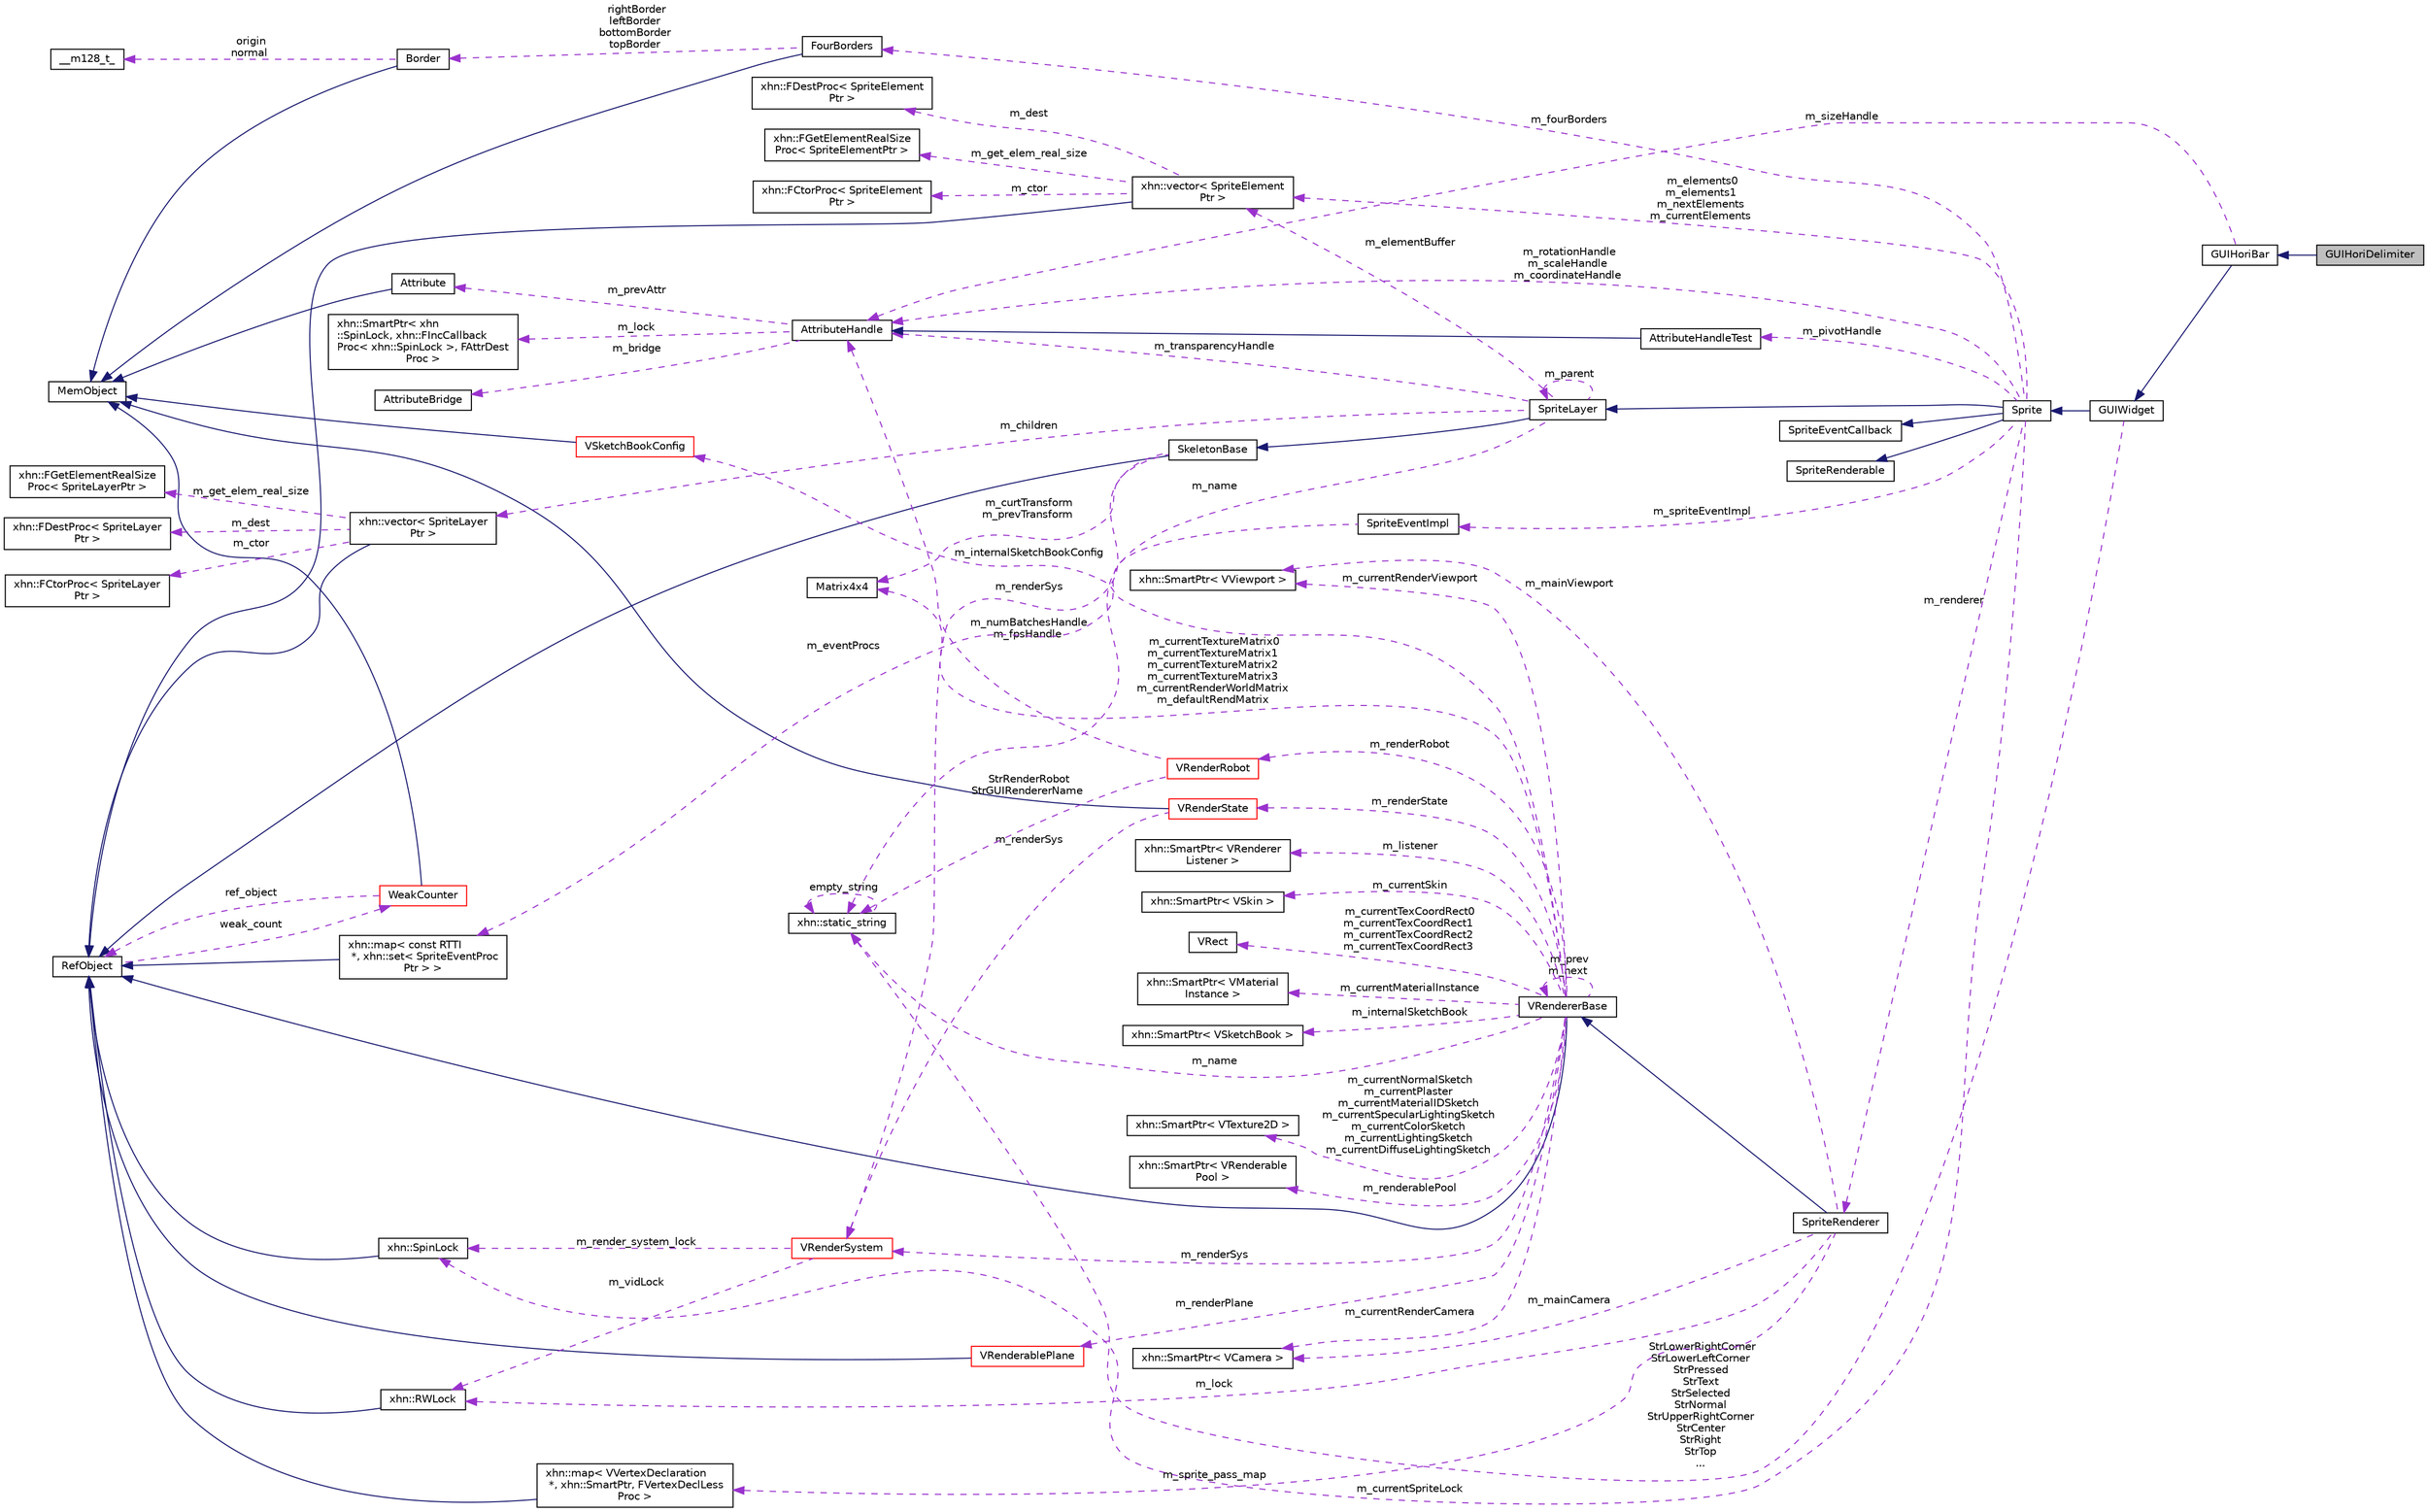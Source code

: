 digraph "GUIHoriDelimiter"
{
  edge [fontname="Helvetica",fontsize="10",labelfontname="Helvetica",labelfontsize="10"];
  node [fontname="Helvetica",fontsize="10",shape=record];
  rankdir="LR";
  Node1 [label="GUIHoriDelimiter",height=0.2,width=0.4,color="black", fillcolor="grey75", style="filled", fontcolor="black"];
  Node2 -> Node1 [dir="back",color="midnightblue",fontsize="10",style="solid",fontname="Helvetica"];
  Node2 [label="GUIHoriBar",height=0.2,width=0.4,color="black", fillcolor="white", style="filled",URL="$class_g_u_i_hori_bar.html"];
  Node3 -> Node2 [dir="back",color="midnightblue",fontsize="10",style="solid",fontname="Helvetica"];
  Node3 [label="GUIWidget",height=0.2,width=0.4,color="black", fillcolor="white", style="filled",URL="$class_g_u_i_widget.html"];
  Node4 -> Node3 [dir="back",color="midnightblue",fontsize="10",style="solid",fontname="Helvetica"];
  Node4 [label="Sprite",height=0.2,width=0.4,color="black", fillcolor="white", style="filled",URL="$class_sprite.html",tooltip="Sprite. "];
  Node5 -> Node4 [dir="back",color="midnightblue",fontsize="10",style="solid",fontname="Helvetica"];
  Node5 [label="SpriteLayer",height=0.2,width=0.4,color="black", fillcolor="white", style="filled",URL="$class_sprite_layer.html",tooltip="SpriteLayer. "];
  Node6 -> Node5 [dir="back",color="midnightblue",fontsize="10",style="solid",fontname="Helvetica"];
  Node6 [label="SkeletonBase",height=0.2,width=0.4,color="black", fillcolor="white", style="filled",URL="$class_skeleton_base.html"];
  Node7 -> Node6 [dir="back",color="midnightblue",fontsize="10",style="solid",fontname="Helvetica"];
  Node7 [label="RefObject",height=0.2,width=0.4,color="black", fillcolor="white", style="filled",URL="$class_ref_object.html"];
  Node8 -> Node7 [dir="back",color="darkorchid3",fontsize="10",style="dashed",label=" weak_count" ,fontname="Helvetica"];
  Node8 [label="WeakCounter",height=0.2,width=0.4,color="red", fillcolor="white", style="filled",URL="$class_weak_counter.html",tooltip="WeakCounter. "];
  Node9 -> Node8 [dir="back",color="midnightblue",fontsize="10",style="solid",fontname="Helvetica"];
  Node9 [label="MemObject",height=0.2,width=0.4,color="black", fillcolor="white", style="filled",URL="$class_mem_object.html"];
  Node7 -> Node8 [dir="back",color="darkorchid3",fontsize="10",style="dashed",label=" ref_object" ,fontname="Helvetica"];
  Node10 -> Node6 [dir="back",color="darkorchid3",fontsize="10",style="dashed",label=" m_renderSys" ,fontname="Helvetica"];
  Node10 [label="VRenderSystem",height=0.2,width=0.4,color="red", fillcolor="white", style="filled",URL="$class_v_render_system.html",tooltip="VRenderSystem 渲染系统 "];
  Node11 -> Node10 [dir="back",color="darkorchid3",fontsize="10",style="dashed",label=" m_vidLock" ,fontname="Helvetica"];
  Node11 [label="xhn::RWLock",height=0.2,width=0.4,color="black", fillcolor="white", style="filled",URL="$classxhn_1_1_r_w_lock.html",tooltip="RWLock. "];
  Node7 -> Node11 [dir="back",color="midnightblue",fontsize="10",style="solid",fontname="Helvetica"];
  Node12 -> Node10 [dir="back",color="darkorchid3",fontsize="10",style="dashed",label=" m_render_system_lock" ,fontname="Helvetica"];
  Node12 [label="xhn::SpinLock",height=0.2,width=0.4,color="black", fillcolor="white", style="filled",URL="$classxhn_1_1_spin_lock.html",tooltip="SpinLock. "];
  Node7 -> Node12 [dir="back",color="midnightblue",fontsize="10",style="solid",fontname="Helvetica"];
  Node13 -> Node6 [dir="back",color="darkorchid3",fontsize="10",style="dashed",label=" m_curtTransform\nm_prevTransform" ,fontname="Helvetica"];
  Node13 [label="Matrix4x4",height=0.2,width=0.4,color="black", fillcolor="white", style="filled",URL="$struct_matrix4x4.html"];
  Node5 -> Node5 [dir="back",color="darkorchid3",fontsize="10",style="dashed",label=" m_parent" ,fontname="Helvetica"];
  Node14 -> Node5 [dir="back",color="darkorchid3",fontsize="10",style="dashed",label=" m_elementBuffer" ,fontname="Helvetica"];
  Node14 [label="xhn::vector\< SpriteElement\lPtr \>",height=0.2,width=0.4,color="black", fillcolor="white", style="filled",URL="$classxhn_1_1vector.html"];
  Node7 -> Node14 [dir="back",color="midnightblue",fontsize="10",style="solid",fontname="Helvetica"];
  Node15 -> Node14 [dir="back",color="darkorchid3",fontsize="10",style="dashed",label=" m_get_elem_real_size" ,fontname="Helvetica"];
  Node15 [label="xhn::FGetElementRealSize\lProc\< SpriteElementPtr \>",height=0.2,width=0.4,color="black", fillcolor="white", style="filled",URL="$structxhn_1_1_f_get_element_real_size_proc.html"];
  Node16 -> Node14 [dir="back",color="darkorchid3",fontsize="10",style="dashed",label=" m_ctor" ,fontname="Helvetica"];
  Node16 [label="xhn::FCtorProc\< SpriteElement\lPtr \>",height=0.2,width=0.4,color="black", fillcolor="white", style="filled",URL="$structxhn_1_1_f_ctor_proc.html"];
  Node17 -> Node14 [dir="back",color="darkorchid3",fontsize="10",style="dashed",label=" m_dest" ,fontname="Helvetica"];
  Node17 [label="xhn::FDestProc\< SpriteElement\lPtr \>",height=0.2,width=0.4,color="black", fillcolor="white", style="filled",URL="$structxhn_1_1_f_dest_proc.html"];
  Node18 -> Node5 [dir="back",color="darkorchid3",fontsize="10",style="dashed",label=" m_transparencyHandle" ,fontname="Helvetica"];
  Node18 [label="AttributeHandle",height=0.2,width=0.4,color="black", fillcolor="white", style="filled",URL="$class_attribute_handle.html"];
  Node19 -> Node18 [dir="back",color="darkorchid3",fontsize="10",style="dashed",label=" m_lock" ,fontname="Helvetica"];
  Node19 [label="xhn::SmartPtr\< xhn\l::SpinLock, xhn::FIncCallback\lProc\< xhn::SpinLock \>, FAttrDest\lProc \>",height=0.2,width=0.4,color="black", fillcolor="white", style="filled",URL="$classxhn_1_1_smart_ptr.html"];
  Node20 -> Node18 [dir="back",color="darkorchid3",fontsize="10",style="dashed",label=" m_prevAttr" ,fontname="Helvetica"];
  Node20 [label="Attribute",height=0.2,width=0.4,color="black", fillcolor="white", style="filled",URL="$class_attribute.html"];
  Node9 -> Node20 [dir="back",color="midnightblue",fontsize="10",style="solid",fontname="Helvetica"];
  Node21 -> Node18 [dir="back",color="darkorchid3",fontsize="10",style="dashed",label=" m_bridge" ,fontname="Helvetica"];
  Node21 [label="AttributeBridge",height=0.2,width=0.4,color="black", fillcolor="white", style="filled",URL="$class_attribute_bridge.html"];
  Node22 -> Node5 [dir="back",color="darkorchid3",fontsize="10",style="dashed",label=" m_name" ,fontname="Helvetica"];
  Node22 [label="xhn::static_string",height=0.2,width=0.4,color="black", fillcolor="white", style="filled",URL="$classxhn_1_1static__string.html"];
  Node22 -> Node22 [dir="back",color="darkorchid3",fontsize="10",style="dashed",label=" empty_string" ,fontname="Helvetica"];
  Node23 -> Node5 [dir="back",color="darkorchid3",fontsize="10",style="dashed",label=" m_children" ,fontname="Helvetica"];
  Node23 [label="xhn::vector\< SpriteLayer\lPtr \>",height=0.2,width=0.4,color="black", fillcolor="white", style="filled",URL="$classxhn_1_1vector.html"];
  Node7 -> Node23 [dir="back",color="midnightblue",fontsize="10",style="solid",fontname="Helvetica"];
  Node24 -> Node23 [dir="back",color="darkorchid3",fontsize="10",style="dashed",label=" m_ctor" ,fontname="Helvetica"];
  Node24 [label="xhn::FCtorProc\< SpriteLayer\lPtr \>",height=0.2,width=0.4,color="black", fillcolor="white", style="filled",URL="$structxhn_1_1_f_ctor_proc.html"];
  Node25 -> Node23 [dir="back",color="darkorchid3",fontsize="10",style="dashed",label=" m_get_elem_real_size" ,fontname="Helvetica"];
  Node25 [label="xhn::FGetElementRealSize\lProc\< SpriteLayerPtr \>",height=0.2,width=0.4,color="black", fillcolor="white", style="filled",URL="$structxhn_1_1_f_get_element_real_size_proc.html"];
  Node26 -> Node23 [dir="back",color="darkorchid3",fontsize="10",style="dashed",label=" m_dest" ,fontname="Helvetica"];
  Node26 [label="xhn::FDestProc\< SpriteLayer\lPtr \>",height=0.2,width=0.4,color="black", fillcolor="white", style="filled",URL="$structxhn_1_1_f_dest_proc.html"];
  Node27 -> Node4 [dir="back",color="midnightblue",fontsize="10",style="solid",fontname="Helvetica"];
  Node27 [label="SpriteEventCallback",height=0.2,width=0.4,color="black", fillcolor="white", style="filled",URL="$class_sprite_event_callback.html"];
  Node28 -> Node4 [dir="back",color="midnightblue",fontsize="10",style="solid",fontname="Helvetica"];
  Node28 [label="SpriteRenderable",height=0.2,width=0.4,color="black", fillcolor="white", style="filled",URL="$class_sprite_renderable.html"];
  Node14 -> Node4 [dir="back",color="darkorchid3",fontsize="10",style="dashed",label=" m_elements0\nm_elements1\nm_nextElements\nm_currentElements" ,fontname="Helvetica"];
  Node29 -> Node4 [dir="back",color="darkorchid3",fontsize="10",style="dashed",label=" m_fourBorders" ,fontname="Helvetica"];
  Node29 [label="FourBorders",height=0.2,width=0.4,color="black", fillcolor="white", style="filled",URL="$struct_four_borders.html"];
  Node9 -> Node29 [dir="back",color="midnightblue",fontsize="10",style="solid",fontname="Helvetica"];
  Node30 -> Node29 [dir="back",color="darkorchid3",fontsize="10",style="dashed",label=" rightBorder\nleftBorder\nbottomBorder\ntopBorder" ,fontname="Helvetica"];
  Node30 [label="Border",height=0.2,width=0.4,color="black", fillcolor="white", style="filled",URL="$class_border.html"];
  Node9 -> Node30 [dir="back",color="midnightblue",fontsize="10",style="solid",fontname="Helvetica"];
  Node31 -> Node30 [dir="back",color="darkorchid3",fontsize="10",style="dashed",label=" origin\nnormal" ,fontname="Helvetica"];
  Node31 [label="__m128_t_",height=0.2,width=0.4,color="black", fillcolor="white", style="filled",URL="$struct____m128__t__.html"];
  Node12 -> Node4 [dir="back",color="darkorchid3",fontsize="10",style="dashed",label=" m_currentSpriteLock" ,fontname="Helvetica"];
  Node18 -> Node4 [dir="back",color="darkorchid3",fontsize="10",style="dashed",label=" m_rotationHandle\nm_scaleHandle\nm_coordinateHandle" ,fontname="Helvetica"];
  Node32 -> Node4 [dir="back",color="darkorchid3",fontsize="10",style="dashed",label=" m_pivotHandle" ,fontname="Helvetica"];
  Node32 [label="AttributeHandleTest",height=0.2,width=0.4,color="black", fillcolor="white", style="filled",URL="$class_attribute_handle_test.html"];
  Node18 -> Node32 [dir="back",color="midnightblue",fontsize="10",style="solid",fontname="Helvetica"];
  Node33 -> Node4 [dir="back",color="darkorchid3",fontsize="10",style="dashed",label=" m_spriteEventImpl" ,fontname="Helvetica"];
  Node33 [label="SpriteEventImpl",height=0.2,width=0.4,color="black", fillcolor="white", style="filled",URL="$class_sprite_event_impl.html",tooltip="SpriteEventImpl. "];
  Node34 -> Node33 [dir="back",color="darkorchid3",fontsize="10",style="dashed",label=" m_eventProcs" ,fontname="Helvetica"];
  Node34 [label="xhn::map\< const RTTI\l *, xhn::set\< SpriteEventProc\lPtr \> \>",height=0.2,width=0.4,color="black", fillcolor="white", style="filled",URL="$classxhn_1_1map.html"];
  Node7 -> Node34 [dir="back",color="midnightblue",fontsize="10",style="solid",fontname="Helvetica"];
  Node35 -> Node4 [dir="back",color="darkorchid3",fontsize="10",style="dashed",label=" m_renderer" ,fontname="Helvetica"];
  Node35 [label="SpriteRenderer",height=0.2,width=0.4,color="black", fillcolor="white", style="filled",URL="$class_sprite_renderer.html",tooltip="SpriteRenderer. "];
  Node36 -> Node35 [dir="back",color="midnightblue",fontsize="10",style="solid",fontname="Helvetica"];
  Node36 [label="VRendererBase",height=0.2,width=0.4,color="black", fillcolor="white", style="filled",URL="$class_v_renderer_base.html",tooltip="VRendererBase 渲染器基类 "];
  Node7 -> Node36 [dir="back",color="midnightblue",fontsize="10",style="solid",fontname="Helvetica"];
  Node37 -> Node36 [dir="back",color="darkorchid3",fontsize="10",style="dashed",label=" m_renderPlane" ,fontname="Helvetica"];
  Node37 [label="VRenderablePlane",height=0.2,width=0.4,color="red", fillcolor="white", style="filled",URL="$class_v_renderable_plane.html",tooltip="VRenderablePlane 片状的Renderable. "];
  Node7 -> Node37 [dir="back",color="midnightblue",fontsize="10",style="solid",fontname="Helvetica"];
  Node10 -> Node36 [dir="back",color="darkorchid3",fontsize="10",style="dashed",label=" m_renderSys" ,fontname="Helvetica"];
  Node38 -> Node36 [dir="back",color="darkorchid3",fontsize="10",style="dashed",label=" m_currentSkin" ,fontname="Helvetica"];
  Node38 [label="xhn::SmartPtr\< VSkin \>",height=0.2,width=0.4,color="black", fillcolor="white", style="filled",URL="$classxhn_1_1_smart_ptr.html"];
  Node39 -> Node36 [dir="back",color="darkorchid3",fontsize="10",style="dashed",label=" m_currentTexCoordRect0\nm_currentTexCoordRect1\nm_currentTexCoordRect2\nm_currentTexCoordRect3" ,fontname="Helvetica"];
  Node39 [label="VRect",height=0.2,width=0.4,color="black", fillcolor="white", style="filled",URL="$class_v_rect.html"];
  Node36 -> Node36 [dir="back",color="darkorchid3",fontsize="10",style="dashed",label=" m_prev\nm_next" ,fontname="Helvetica"];
  Node40 -> Node36 [dir="back",color="darkorchid3",fontsize="10",style="dashed",label=" m_internalSketchBookConfig" ,fontname="Helvetica"];
  Node40 [label="VSketchBookConfig",height=0.2,width=0.4,color="red", fillcolor="white", style="filled",URL="$struct_v_sketch_book_config.html"];
  Node9 -> Node40 [dir="back",color="midnightblue",fontsize="10",style="solid",fontname="Helvetica"];
  Node41 -> Node36 [dir="back",color="darkorchid3",fontsize="10",style="dashed",label=" m_currentRenderViewport" ,fontname="Helvetica"];
  Node41 [label="xhn::SmartPtr\< VViewport \>",height=0.2,width=0.4,color="black", fillcolor="white", style="filled",URL="$classxhn_1_1_smart_ptr.html"];
  Node42 -> Node36 [dir="back",color="darkorchid3",fontsize="10",style="dashed",label=" m_currentMaterialInstance" ,fontname="Helvetica"];
  Node42 [label="xhn::SmartPtr\< VMaterial\lInstance \>",height=0.2,width=0.4,color="black", fillcolor="white", style="filled",URL="$classxhn_1_1_smart_ptr.html"];
  Node43 -> Node36 [dir="back",color="darkorchid3",fontsize="10",style="dashed",label=" m_internalSketchBook" ,fontname="Helvetica"];
  Node43 [label="xhn::SmartPtr\< VSketchBook \>",height=0.2,width=0.4,color="black", fillcolor="white", style="filled",URL="$classxhn_1_1_smart_ptr.html"];
  Node44 -> Node36 [dir="back",color="darkorchid3",fontsize="10",style="dashed",label=" m_renderState" ,fontname="Helvetica"];
  Node44 [label="VRenderState",height=0.2,width=0.4,color="red", fillcolor="white", style="filled",URL="$class_v_render_state.html",tooltip="VRenderState 渲染状态 "];
  Node9 -> Node44 [dir="back",color="midnightblue",fontsize="10",style="solid",fontname="Helvetica"];
  Node10 -> Node44 [dir="back",color="darkorchid3",fontsize="10",style="dashed",label=" m_renderSys" ,fontname="Helvetica"];
  Node45 -> Node36 [dir="back",color="darkorchid3",fontsize="10",style="dashed",label=" m_currentNormalSketch\nm_currentPlaster\nm_currentMaterialIDSketch\nm_currentSpecularLightingSketch\nm_currentColorSketch\nm_currentLightingSketch\nm_currentDiffuseLightingSketch" ,fontname="Helvetica"];
  Node45 [label="xhn::SmartPtr\< VTexture2D \>",height=0.2,width=0.4,color="black", fillcolor="white", style="filled",URL="$classxhn_1_1_smart_ptr.html"];
  Node46 -> Node36 [dir="back",color="darkorchid3",fontsize="10",style="dashed",label=" m_renderablePool" ,fontname="Helvetica"];
  Node46 [label="xhn::SmartPtr\< VRenderable\lPool \>",height=0.2,width=0.4,color="black", fillcolor="white", style="filled",URL="$classxhn_1_1_smart_ptr.html"];
  Node47 -> Node36 [dir="back",color="darkorchid3",fontsize="10",style="dashed",label=" m_renderRobot" ,fontname="Helvetica"];
  Node47 [label="VRenderRobot",height=0.2,width=0.4,color="red", fillcolor="white", style="filled",URL="$class_v_render_robot.html",tooltip="VRenderRobot 渲染机器人 "];
  Node18 -> Node47 [dir="back",color="darkorchid3",fontsize="10",style="dashed",label=" m_numBatchesHandle\nm_fpsHandle" ,fontname="Helvetica"];
  Node22 -> Node47 [dir="back",color="darkorchid3",fontsize="10",style="dashed",label=" StrRenderRobot\nStrGUIRendererName" ,fontname="Helvetica"];
  Node48 -> Node36 [dir="back",color="darkorchid3",fontsize="10",style="dashed",label=" m_listener" ,fontname="Helvetica"];
  Node48 [label="xhn::SmartPtr\< VRenderer\lListener \>",height=0.2,width=0.4,color="black", fillcolor="white", style="filled",URL="$classxhn_1_1_smart_ptr.html"];
  Node49 -> Node36 [dir="back",color="darkorchid3",fontsize="10",style="dashed",label=" m_currentRenderCamera" ,fontname="Helvetica"];
  Node49 [label="xhn::SmartPtr\< VCamera \>",height=0.2,width=0.4,color="black", fillcolor="white", style="filled",URL="$classxhn_1_1_smart_ptr.html"];
  Node13 -> Node36 [dir="back",color="darkorchid3",fontsize="10",style="dashed",label=" m_currentTextureMatrix0\nm_currentTextureMatrix1\nm_currentTextureMatrix2\nm_currentTextureMatrix3\nm_currentRenderWorldMatrix\nm_defaultRendMatrix" ,fontname="Helvetica"];
  Node22 -> Node36 [dir="back",color="darkorchid3",fontsize="10",style="dashed",label=" m_name" ,fontname="Helvetica"];
  Node11 -> Node35 [dir="back",color="darkorchid3",fontsize="10",style="dashed",label=" m_lock" ,fontname="Helvetica"];
  Node50 -> Node35 [dir="back",color="darkorchid3",fontsize="10",style="dashed",label=" m_sprite_pass_map" ,fontname="Helvetica"];
  Node50 [label="xhn::map\< VVertexDeclaration\l *, xhn::SmartPtr, FVertexDeclLess\lProc \>",height=0.2,width=0.4,color="black", fillcolor="white", style="filled",URL="$classxhn_1_1map.html"];
  Node7 -> Node50 [dir="back",color="midnightblue",fontsize="10",style="solid",fontname="Helvetica"];
  Node41 -> Node35 [dir="back",color="darkorchid3",fontsize="10",style="dashed",label=" m_mainViewport" ,fontname="Helvetica"];
  Node49 -> Node35 [dir="back",color="darkorchid3",fontsize="10",style="dashed",label=" m_mainCamera" ,fontname="Helvetica"];
  Node22 -> Node3 [dir="back",color="darkorchid3",fontsize="10",style="dashed",label=" StrLowerRightCorner\nStrLowerLeftCorner\nStrPressed\nStrText\nStrSelected\nStrNormal\nStrUpperRightCorner\nStrCenter\nStrRight\nStrTop\n..." ,fontname="Helvetica"];
  Node18 -> Node2 [dir="back",color="darkorchid3",fontsize="10",style="dashed",label=" m_sizeHandle" ,fontname="Helvetica"];
}
